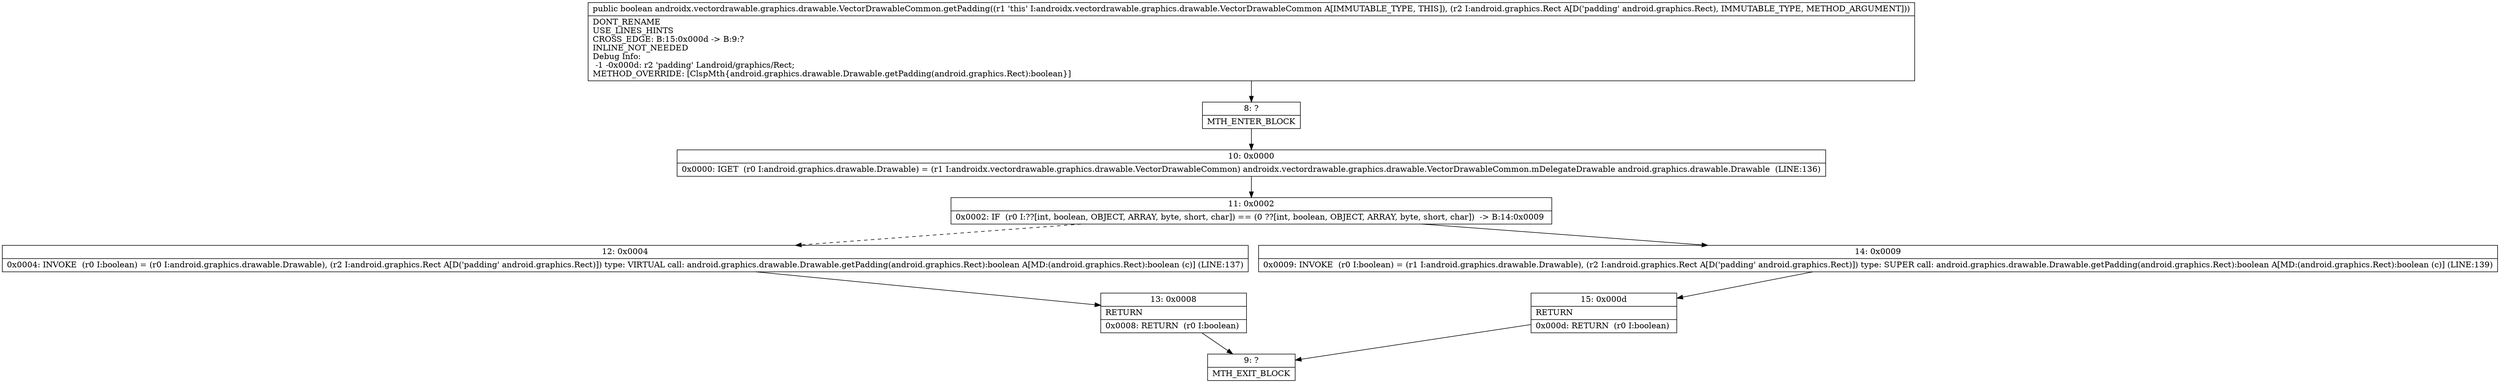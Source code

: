 digraph "CFG forandroidx.vectordrawable.graphics.drawable.VectorDrawableCommon.getPadding(Landroid\/graphics\/Rect;)Z" {
Node_8 [shape=record,label="{8\:\ ?|MTH_ENTER_BLOCK\l}"];
Node_10 [shape=record,label="{10\:\ 0x0000|0x0000: IGET  (r0 I:android.graphics.drawable.Drawable) = (r1 I:androidx.vectordrawable.graphics.drawable.VectorDrawableCommon) androidx.vectordrawable.graphics.drawable.VectorDrawableCommon.mDelegateDrawable android.graphics.drawable.Drawable  (LINE:136)\l}"];
Node_11 [shape=record,label="{11\:\ 0x0002|0x0002: IF  (r0 I:??[int, boolean, OBJECT, ARRAY, byte, short, char]) == (0 ??[int, boolean, OBJECT, ARRAY, byte, short, char])  \-\> B:14:0x0009 \l}"];
Node_12 [shape=record,label="{12\:\ 0x0004|0x0004: INVOKE  (r0 I:boolean) = (r0 I:android.graphics.drawable.Drawable), (r2 I:android.graphics.Rect A[D('padding' android.graphics.Rect)]) type: VIRTUAL call: android.graphics.drawable.Drawable.getPadding(android.graphics.Rect):boolean A[MD:(android.graphics.Rect):boolean (c)] (LINE:137)\l}"];
Node_13 [shape=record,label="{13\:\ 0x0008|RETURN\l|0x0008: RETURN  (r0 I:boolean) \l}"];
Node_9 [shape=record,label="{9\:\ ?|MTH_EXIT_BLOCK\l}"];
Node_14 [shape=record,label="{14\:\ 0x0009|0x0009: INVOKE  (r0 I:boolean) = (r1 I:android.graphics.drawable.Drawable), (r2 I:android.graphics.Rect A[D('padding' android.graphics.Rect)]) type: SUPER call: android.graphics.drawable.Drawable.getPadding(android.graphics.Rect):boolean A[MD:(android.graphics.Rect):boolean (c)] (LINE:139)\l}"];
Node_15 [shape=record,label="{15\:\ 0x000d|RETURN\l|0x000d: RETURN  (r0 I:boolean) \l}"];
MethodNode[shape=record,label="{public boolean androidx.vectordrawable.graphics.drawable.VectorDrawableCommon.getPadding((r1 'this' I:androidx.vectordrawable.graphics.drawable.VectorDrawableCommon A[IMMUTABLE_TYPE, THIS]), (r2 I:android.graphics.Rect A[D('padding' android.graphics.Rect), IMMUTABLE_TYPE, METHOD_ARGUMENT]))  | DONT_RENAME\lUSE_LINES_HINTS\lCROSS_EDGE: B:15:0x000d \-\> B:9:?\lINLINE_NOT_NEEDED\lDebug Info:\l  \-1 \-0x000d: r2 'padding' Landroid\/graphics\/Rect;\lMETHOD_OVERRIDE: [ClspMth\{android.graphics.drawable.Drawable.getPadding(android.graphics.Rect):boolean\}]\l}"];
MethodNode -> Node_8;Node_8 -> Node_10;
Node_10 -> Node_11;
Node_11 -> Node_12[style=dashed];
Node_11 -> Node_14;
Node_12 -> Node_13;
Node_13 -> Node_9;
Node_14 -> Node_15;
Node_15 -> Node_9;
}

